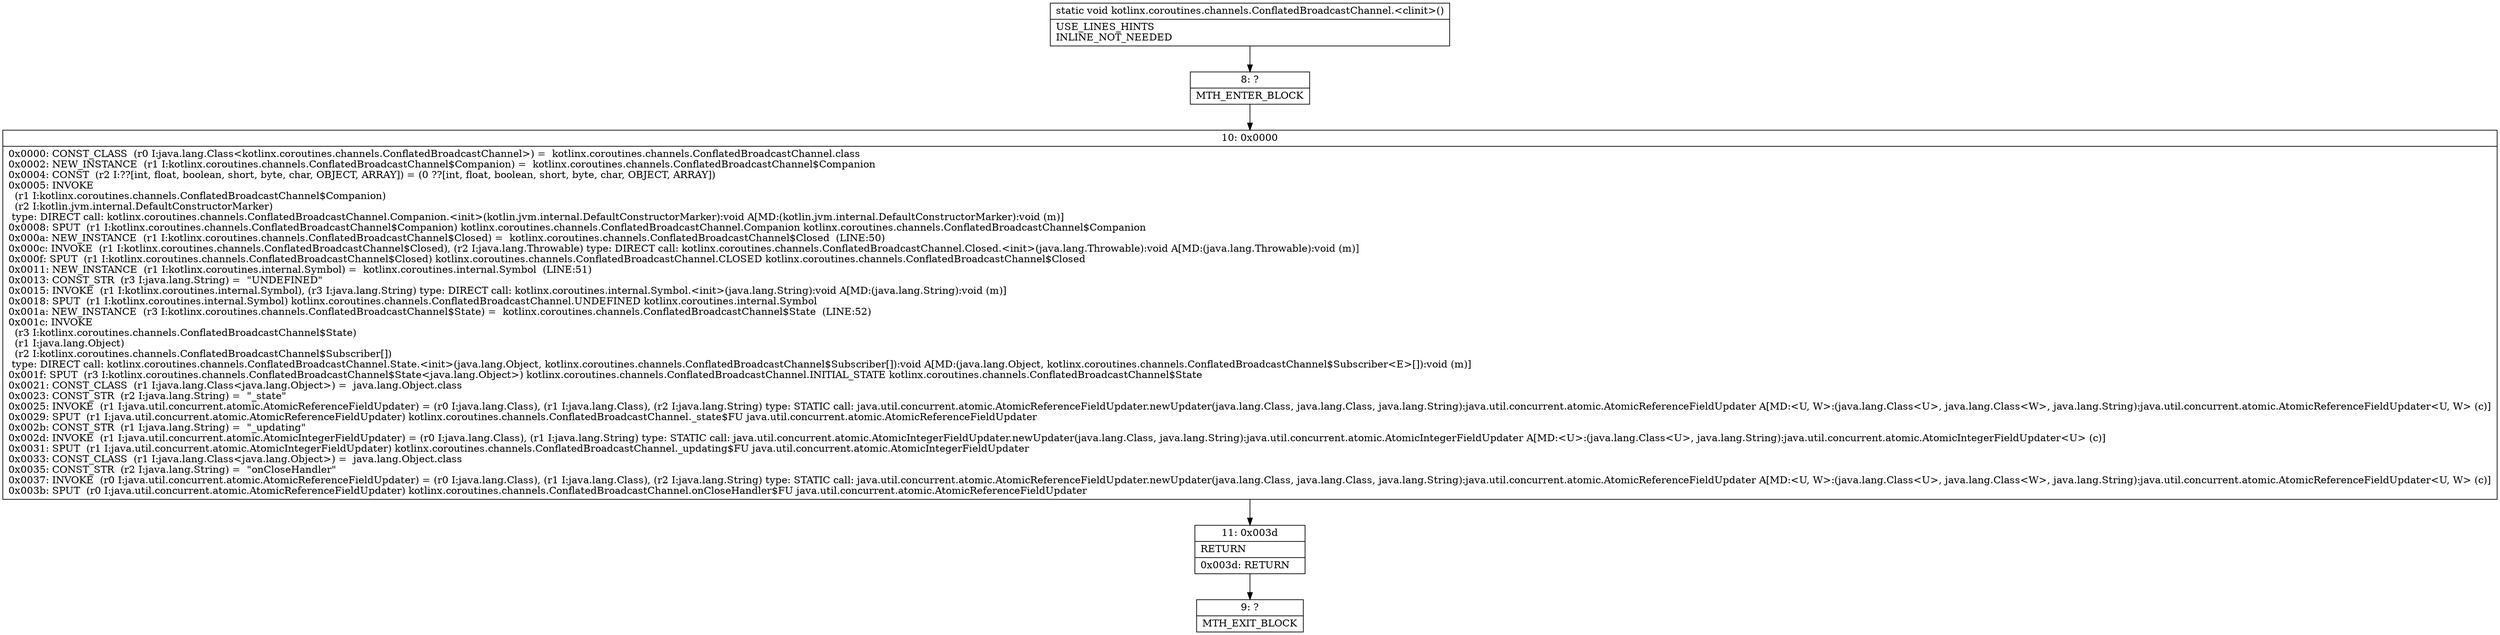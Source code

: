 digraph "CFG forkotlinx.coroutines.channels.ConflatedBroadcastChannel.\<clinit\>()V" {
Node_8 [shape=record,label="{8\:\ ?|MTH_ENTER_BLOCK\l}"];
Node_10 [shape=record,label="{10\:\ 0x0000|0x0000: CONST_CLASS  (r0 I:java.lang.Class\<kotlinx.coroutines.channels.ConflatedBroadcastChannel\>) =  kotlinx.coroutines.channels.ConflatedBroadcastChannel.class \l0x0002: NEW_INSTANCE  (r1 I:kotlinx.coroutines.channels.ConflatedBroadcastChannel$Companion) =  kotlinx.coroutines.channels.ConflatedBroadcastChannel$Companion \l0x0004: CONST  (r2 I:??[int, float, boolean, short, byte, char, OBJECT, ARRAY]) = (0 ??[int, float, boolean, short, byte, char, OBJECT, ARRAY]) \l0x0005: INVOKE  \l  (r1 I:kotlinx.coroutines.channels.ConflatedBroadcastChannel$Companion)\l  (r2 I:kotlin.jvm.internal.DefaultConstructorMarker)\l type: DIRECT call: kotlinx.coroutines.channels.ConflatedBroadcastChannel.Companion.\<init\>(kotlin.jvm.internal.DefaultConstructorMarker):void A[MD:(kotlin.jvm.internal.DefaultConstructorMarker):void (m)]\l0x0008: SPUT  (r1 I:kotlinx.coroutines.channels.ConflatedBroadcastChannel$Companion) kotlinx.coroutines.channels.ConflatedBroadcastChannel.Companion kotlinx.coroutines.channels.ConflatedBroadcastChannel$Companion \l0x000a: NEW_INSTANCE  (r1 I:kotlinx.coroutines.channels.ConflatedBroadcastChannel$Closed) =  kotlinx.coroutines.channels.ConflatedBroadcastChannel$Closed  (LINE:50)\l0x000c: INVOKE  (r1 I:kotlinx.coroutines.channels.ConflatedBroadcastChannel$Closed), (r2 I:java.lang.Throwable) type: DIRECT call: kotlinx.coroutines.channels.ConflatedBroadcastChannel.Closed.\<init\>(java.lang.Throwable):void A[MD:(java.lang.Throwable):void (m)]\l0x000f: SPUT  (r1 I:kotlinx.coroutines.channels.ConflatedBroadcastChannel$Closed) kotlinx.coroutines.channels.ConflatedBroadcastChannel.CLOSED kotlinx.coroutines.channels.ConflatedBroadcastChannel$Closed \l0x0011: NEW_INSTANCE  (r1 I:kotlinx.coroutines.internal.Symbol) =  kotlinx.coroutines.internal.Symbol  (LINE:51)\l0x0013: CONST_STR  (r3 I:java.lang.String) =  \"UNDEFINED\" \l0x0015: INVOKE  (r1 I:kotlinx.coroutines.internal.Symbol), (r3 I:java.lang.String) type: DIRECT call: kotlinx.coroutines.internal.Symbol.\<init\>(java.lang.String):void A[MD:(java.lang.String):void (m)]\l0x0018: SPUT  (r1 I:kotlinx.coroutines.internal.Symbol) kotlinx.coroutines.channels.ConflatedBroadcastChannel.UNDEFINED kotlinx.coroutines.internal.Symbol \l0x001a: NEW_INSTANCE  (r3 I:kotlinx.coroutines.channels.ConflatedBroadcastChannel$State) =  kotlinx.coroutines.channels.ConflatedBroadcastChannel$State  (LINE:52)\l0x001c: INVOKE  \l  (r3 I:kotlinx.coroutines.channels.ConflatedBroadcastChannel$State)\l  (r1 I:java.lang.Object)\l  (r2 I:kotlinx.coroutines.channels.ConflatedBroadcastChannel$Subscriber[])\l type: DIRECT call: kotlinx.coroutines.channels.ConflatedBroadcastChannel.State.\<init\>(java.lang.Object, kotlinx.coroutines.channels.ConflatedBroadcastChannel$Subscriber[]):void A[MD:(java.lang.Object, kotlinx.coroutines.channels.ConflatedBroadcastChannel$Subscriber\<E\>[]):void (m)]\l0x001f: SPUT  (r3 I:kotlinx.coroutines.channels.ConflatedBroadcastChannel$State\<java.lang.Object\>) kotlinx.coroutines.channels.ConflatedBroadcastChannel.INITIAL_STATE kotlinx.coroutines.channels.ConflatedBroadcastChannel$State \l0x0021: CONST_CLASS  (r1 I:java.lang.Class\<java.lang.Object\>) =  java.lang.Object.class \l0x0023: CONST_STR  (r2 I:java.lang.String) =  \"_state\" \l0x0025: INVOKE  (r1 I:java.util.concurrent.atomic.AtomicReferenceFieldUpdater) = (r0 I:java.lang.Class), (r1 I:java.lang.Class), (r2 I:java.lang.String) type: STATIC call: java.util.concurrent.atomic.AtomicReferenceFieldUpdater.newUpdater(java.lang.Class, java.lang.Class, java.lang.String):java.util.concurrent.atomic.AtomicReferenceFieldUpdater A[MD:\<U, W\>:(java.lang.Class\<U\>, java.lang.Class\<W\>, java.lang.String):java.util.concurrent.atomic.AtomicReferenceFieldUpdater\<U, W\> (c)]\l0x0029: SPUT  (r1 I:java.util.concurrent.atomic.AtomicReferenceFieldUpdater) kotlinx.coroutines.channels.ConflatedBroadcastChannel._state$FU java.util.concurrent.atomic.AtomicReferenceFieldUpdater \l0x002b: CONST_STR  (r1 I:java.lang.String) =  \"_updating\" \l0x002d: INVOKE  (r1 I:java.util.concurrent.atomic.AtomicIntegerFieldUpdater) = (r0 I:java.lang.Class), (r1 I:java.lang.String) type: STATIC call: java.util.concurrent.atomic.AtomicIntegerFieldUpdater.newUpdater(java.lang.Class, java.lang.String):java.util.concurrent.atomic.AtomicIntegerFieldUpdater A[MD:\<U\>:(java.lang.Class\<U\>, java.lang.String):java.util.concurrent.atomic.AtomicIntegerFieldUpdater\<U\> (c)]\l0x0031: SPUT  (r1 I:java.util.concurrent.atomic.AtomicIntegerFieldUpdater) kotlinx.coroutines.channels.ConflatedBroadcastChannel._updating$FU java.util.concurrent.atomic.AtomicIntegerFieldUpdater \l0x0033: CONST_CLASS  (r1 I:java.lang.Class\<java.lang.Object\>) =  java.lang.Object.class \l0x0035: CONST_STR  (r2 I:java.lang.String) =  \"onCloseHandler\" \l0x0037: INVOKE  (r0 I:java.util.concurrent.atomic.AtomicReferenceFieldUpdater) = (r0 I:java.lang.Class), (r1 I:java.lang.Class), (r2 I:java.lang.String) type: STATIC call: java.util.concurrent.atomic.AtomicReferenceFieldUpdater.newUpdater(java.lang.Class, java.lang.Class, java.lang.String):java.util.concurrent.atomic.AtomicReferenceFieldUpdater A[MD:\<U, W\>:(java.lang.Class\<U\>, java.lang.Class\<W\>, java.lang.String):java.util.concurrent.atomic.AtomicReferenceFieldUpdater\<U, W\> (c)]\l0x003b: SPUT  (r0 I:java.util.concurrent.atomic.AtomicReferenceFieldUpdater) kotlinx.coroutines.channels.ConflatedBroadcastChannel.onCloseHandler$FU java.util.concurrent.atomic.AtomicReferenceFieldUpdater \l}"];
Node_11 [shape=record,label="{11\:\ 0x003d|RETURN\l|0x003d: RETURN   \l}"];
Node_9 [shape=record,label="{9\:\ ?|MTH_EXIT_BLOCK\l}"];
MethodNode[shape=record,label="{static void kotlinx.coroutines.channels.ConflatedBroadcastChannel.\<clinit\>()  | USE_LINES_HINTS\lINLINE_NOT_NEEDED\l}"];
MethodNode -> Node_8;Node_8 -> Node_10;
Node_10 -> Node_11;
Node_11 -> Node_9;
}

